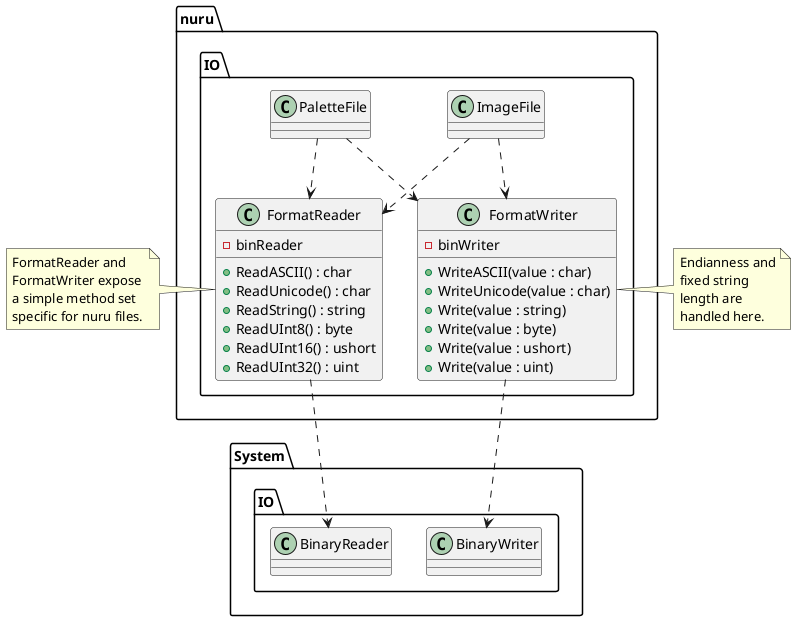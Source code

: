 @startuml
class nuru.IO.ImageFile
class nuru.IO.PaletteFile
class nuru.IO.FormatReader {
  -binReader
  +ReadASCII() : char
  +ReadUnicode() : char
  +ReadString() : string
  +ReadUInt8() : byte
  +ReadUInt16() : ushort
  +ReadUInt32() : uint
}
class nuru.IO.FormatWriter {
  -binWriter
  +WriteASCII(value : char)
  +WriteUnicode(value : char)
  +Write(value : string)
  +Write(value : byte)
  +Write(value : ushort)
  +Write(value : uint)
}

class System.IO.BinaryReader
class System.IO.BinaryWriter

nuru.IO.ImageFile -[dashed]-> nuru.IO.FormatReader
nuru.IO.ImageFile -[dashed]-> nuru.IO.FormatWriter
nuru.IO.PaletteFile -[dashed]-> nuru.IO.FormatReader
nuru.IO.PaletteFile -[dashed]-> nuru.IO.FormatWriter
nuru.IO.FormatReader -[dashed]-> System.IO.BinaryReader
nuru.IO.FormatWriter -[dashed]-> System.IO.BinaryWriter

note left of nuru.IO.FormatReader
  FormatReader and 
  FormatWriter expose 
  a simple method set 
  specific for nuru files.
end note

note right of nuru.IO.FormatWriter
  Endianness and
  fixed string
  length are
  handled here.
end note
@enduml